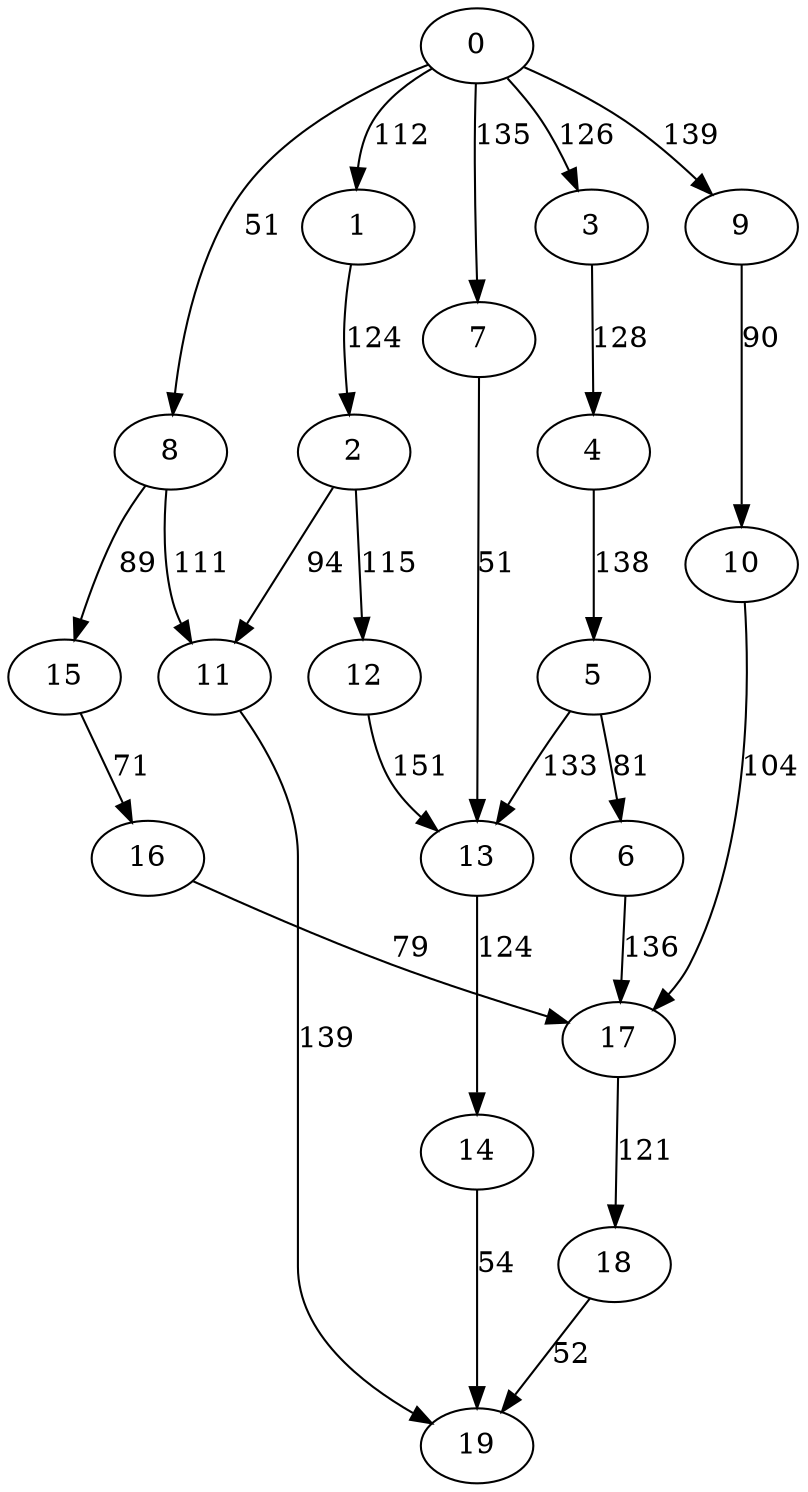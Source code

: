 digraph t20p6r5_6 {
0 -> 1 [ label = 112 ];
0 -> 3 [ label = 126 ];
0 -> 7 [ label = 135 ];
0 -> 8 [ label = 51 ];
0 -> 9 [ label = 139 ];
1 -> 2 [ label = 124 ];
2 -> 11 [ label = 94 ];
2 -> 12 [ label = 115 ];
3 -> 4 [ label = 128 ];
4 -> 5 [ label = 138 ];
5 -> 6 [ label = 81 ];
5 -> 13 [ label = 133 ];
6 -> 17 [ label = 136 ];
7 -> 13 [ label = 51 ];
8 -> 11 [ label = 111 ];
8 -> 15 [ label = 89 ];
9 -> 10 [ label = 90 ];
10 -> 17 [ label = 104 ];
11 -> 19 [ label = 139 ];
12 -> 13 [ label = 151 ];
13 -> 14 [ label = 124 ];
14 -> 19 [ label = 54 ];
15 -> 16 [ label = 71 ];
16 -> 17 [ label = 79 ];
17 -> 18 [ label = 121 ];
18 -> 19 [ label = 52 ];
 }

